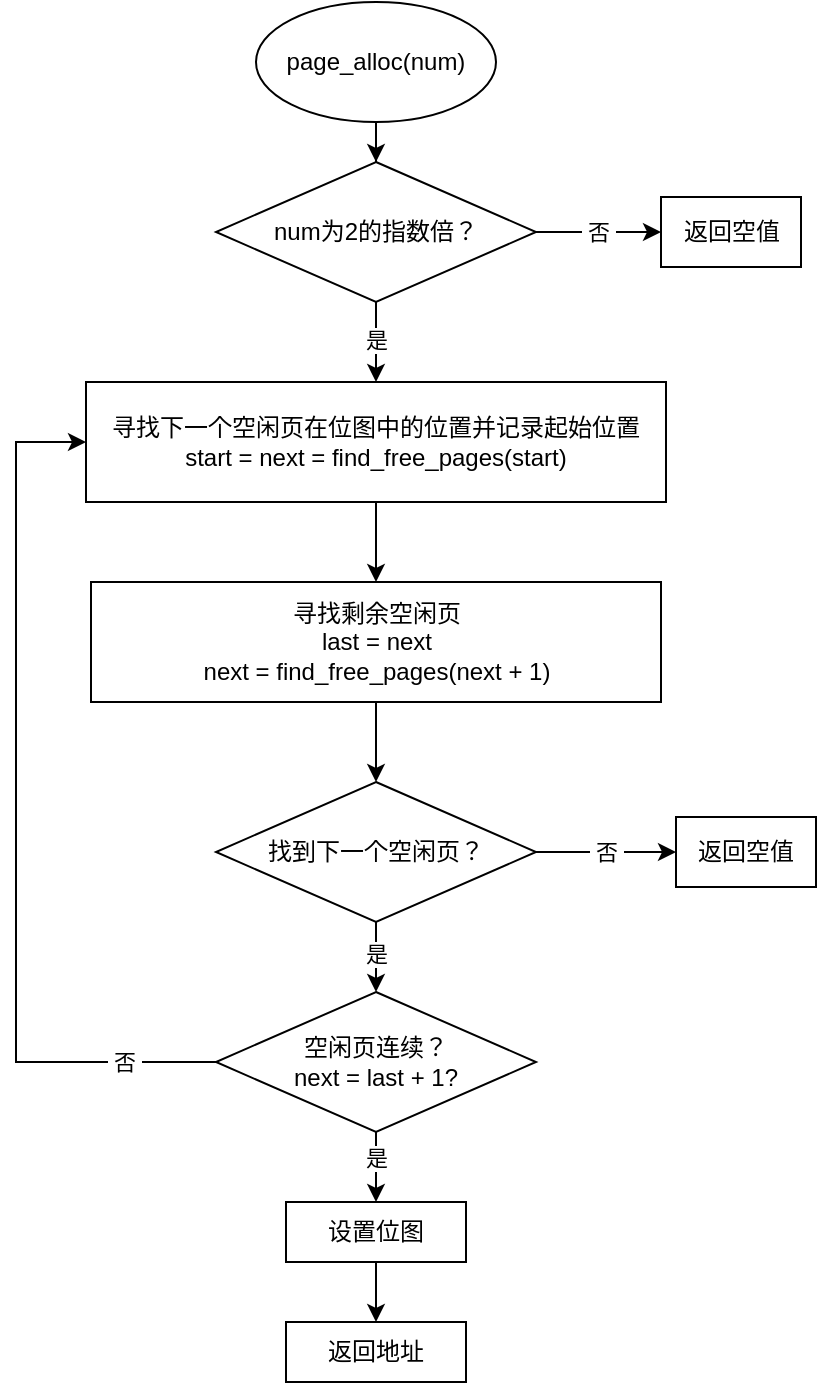 <mxfile version="23.0.2" type="github">
  <diagram id="C5RBs43oDa-KdzZeNtuy" name="Page-1">
    <mxGraphModel dx="1036" dy="695" grid="0" gridSize="10" guides="1" tooltips="1" connect="1" arrows="1" fold="1" page="1" pageScale="1" pageWidth="827" pageHeight="1169" math="0" shadow="0">
      <root>
        <mxCell id="WIyWlLk6GJQsqaUBKTNV-0" />
        <mxCell id="WIyWlLk6GJQsqaUBKTNV-1" parent="WIyWlLk6GJQsqaUBKTNV-0" />
        <mxCell id="AGH--NJTtsV9yRXGFYQr-5" value="" style="edgeStyle=orthogonalEdgeStyle;rounded=0;orthogonalLoop=1;jettySize=auto;html=1;" edge="1" parent="WIyWlLk6GJQsqaUBKTNV-1" source="AGH--NJTtsV9yRXGFYQr-0" target="AGH--NJTtsV9yRXGFYQr-1">
          <mxGeometry relative="1" as="geometry" />
        </mxCell>
        <mxCell id="AGH--NJTtsV9yRXGFYQr-0" value="page_alloc(num)" style="ellipse;whiteSpace=wrap;html=1;" vertex="1" parent="WIyWlLk6GJQsqaUBKTNV-1">
          <mxGeometry x="140" y="90" width="120" height="60" as="geometry" />
        </mxCell>
        <mxCell id="AGH--NJTtsV9yRXGFYQr-3" value="" style="edgeStyle=orthogonalEdgeStyle;rounded=0;orthogonalLoop=1;jettySize=auto;html=1;" edge="1" parent="WIyWlLk6GJQsqaUBKTNV-1" source="AGH--NJTtsV9yRXGFYQr-1" target="AGH--NJTtsV9yRXGFYQr-2">
          <mxGeometry relative="1" as="geometry" />
        </mxCell>
        <mxCell id="AGH--NJTtsV9yRXGFYQr-4" value="&amp;nbsp;否&amp;nbsp;" style="edgeLabel;html=1;align=center;verticalAlign=middle;resizable=0;points=[];" vertex="1" connectable="0" parent="AGH--NJTtsV9yRXGFYQr-3">
          <mxGeometry x="-0.247" y="-1" relative="1" as="geometry">
            <mxPoint x="7" y="-1" as="offset" />
          </mxGeometry>
        </mxCell>
        <mxCell id="AGH--NJTtsV9yRXGFYQr-8" value="" style="edgeStyle=orthogonalEdgeStyle;rounded=0;orthogonalLoop=1;jettySize=auto;html=1;" edge="1" parent="WIyWlLk6GJQsqaUBKTNV-1" source="AGH--NJTtsV9yRXGFYQr-1" target="AGH--NJTtsV9yRXGFYQr-7">
          <mxGeometry relative="1" as="geometry" />
        </mxCell>
        <mxCell id="AGH--NJTtsV9yRXGFYQr-9" value="是" style="edgeLabel;html=1;align=center;verticalAlign=middle;resizable=0;points=[];" vertex="1" connectable="0" parent="AGH--NJTtsV9yRXGFYQr-8">
          <mxGeometry x="-0.327" relative="1" as="geometry">
            <mxPoint y="5" as="offset" />
          </mxGeometry>
        </mxCell>
        <mxCell id="AGH--NJTtsV9yRXGFYQr-1" value="num为2的指数倍？" style="rhombus;whiteSpace=wrap;html=1;" vertex="1" parent="WIyWlLk6GJQsqaUBKTNV-1">
          <mxGeometry x="120" y="170" width="160" height="70" as="geometry" />
        </mxCell>
        <mxCell id="AGH--NJTtsV9yRXGFYQr-2" value="返回空值" style="rounded=0;whiteSpace=wrap;html=1;" vertex="1" parent="WIyWlLk6GJQsqaUBKTNV-1">
          <mxGeometry x="342.5" y="187.5" width="70" height="35" as="geometry" />
        </mxCell>
        <mxCell id="AGH--NJTtsV9yRXGFYQr-6" style="edgeStyle=orthogonalEdgeStyle;rounded=0;orthogonalLoop=1;jettySize=auto;html=1;exitX=0.5;exitY=1;exitDx=0;exitDy=0;" edge="1" parent="WIyWlLk6GJQsqaUBKTNV-1" source="AGH--NJTtsV9yRXGFYQr-1" target="AGH--NJTtsV9yRXGFYQr-1">
          <mxGeometry relative="1" as="geometry" />
        </mxCell>
        <mxCell id="AGH--NJTtsV9yRXGFYQr-11" value="" style="edgeStyle=orthogonalEdgeStyle;rounded=0;orthogonalLoop=1;jettySize=auto;html=1;" edge="1" parent="WIyWlLk6GJQsqaUBKTNV-1" source="AGH--NJTtsV9yRXGFYQr-7" target="AGH--NJTtsV9yRXGFYQr-10">
          <mxGeometry relative="1" as="geometry" />
        </mxCell>
        <mxCell id="AGH--NJTtsV9yRXGFYQr-7" value="寻找下一个空闲页在位图中的位置并记录起始位置&lt;br&gt;start = next = find_free_pages(start)" style="rounded=0;whiteSpace=wrap;html=1;" vertex="1" parent="WIyWlLk6GJQsqaUBKTNV-1">
          <mxGeometry x="55" y="280" width="290" height="60" as="geometry" />
        </mxCell>
        <mxCell id="AGH--NJTtsV9yRXGFYQr-13" value="" style="edgeStyle=orthogonalEdgeStyle;rounded=0;orthogonalLoop=1;jettySize=auto;html=1;" edge="1" parent="WIyWlLk6GJQsqaUBKTNV-1" source="AGH--NJTtsV9yRXGFYQr-10" target="AGH--NJTtsV9yRXGFYQr-12">
          <mxGeometry relative="1" as="geometry" />
        </mxCell>
        <mxCell id="AGH--NJTtsV9yRXGFYQr-10" value="寻找剩余空闲页&lt;br&gt;last = next&lt;br&gt;next = find_free_pages(next + 1)" style="rounded=0;whiteSpace=wrap;html=1;" vertex="1" parent="WIyWlLk6GJQsqaUBKTNV-1">
          <mxGeometry x="57.5" y="380" width="285" height="60" as="geometry" />
        </mxCell>
        <mxCell id="AGH--NJTtsV9yRXGFYQr-22" value="&amp;nbsp;否&amp;nbsp;" style="edgeStyle=orthogonalEdgeStyle;rounded=0;orthogonalLoop=1;jettySize=auto;html=1;" edge="1" parent="WIyWlLk6GJQsqaUBKTNV-1" source="AGH--NJTtsV9yRXGFYQr-12" target="AGH--NJTtsV9yRXGFYQr-20">
          <mxGeometry relative="1" as="geometry" />
        </mxCell>
        <mxCell id="AGH--NJTtsV9yRXGFYQr-26" value="" style="edgeStyle=orthogonalEdgeStyle;rounded=0;orthogonalLoop=1;jettySize=auto;html=1;" edge="1" parent="WIyWlLk6GJQsqaUBKTNV-1" source="AGH--NJTtsV9yRXGFYQr-12" target="AGH--NJTtsV9yRXGFYQr-23">
          <mxGeometry relative="1" as="geometry" />
        </mxCell>
        <mxCell id="AGH--NJTtsV9yRXGFYQr-27" value="是" style="edgeLabel;html=1;align=center;verticalAlign=middle;resizable=0;points=[];" vertex="1" connectable="0" parent="AGH--NJTtsV9yRXGFYQr-26">
          <mxGeometry x="-0.384" y="3" relative="1" as="geometry">
            <mxPoint x="-3" y="2" as="offset" />
          </mxGeometry>
        </mxCell>
        <mxCell id="AGH--NJTtsV9yRXGFYQr-12" value="找到下一个空闲页？" style="rhombus;whiteSpace=wrap;html=1;" vertex="1" parent="WIyWlLk6GJQsqaUBKTNV-1">
          <mxGeometry x="120" y="480" width="160" height="70" as="geometry" />
        </mxCell>
        <mxCell id="AGH--NJTtsV9yRXGFYQr-20" value="返回空值" style="rounded=0;whiteSpace=wrap;html=1;" vertex="1" parent="WIyWlLk6GJQsqaUBKTNV-1">
          <mxGeometry x="350" y="497.5" width="70" height="35" as="geometry" />
        </mxCell>
        <mxCell id="AGH--NJTtsV9yRXGFYQr-24" style="edgeStyle=orthogonalEdgeStyle;rounded=0;orthogonalLoop=1;jettySize=auto;html=1;entryX=0;entryY=0.5;entryDx=0;entryDy=0;" edge="1" parent="WIyWlLk6GJQsqaUBKTNV-1" source="AGH--NJTtsV9yRXGFYQr-23" target="AGH--NJTtsV9yRXGFYQr-7">
          <mxGeometry relative="1" as="geometry">
            <mxPoint x="50" y="340" as="targetPoint" />
            <Array as="points">
              <mxPoint x="20" y="620" />
              <mxPoint x="20" y="310" />
            </Array>
          </mxGeometry>
        </mxCell>
        <mxCell id="AGH--NJTtsV9yRXGFYQr-25" value="&amp;nbsp;否&amp;nbsp;" style="edgeLabel;html=1;align=center;verticalAlign=middle;resizable=0;points=[];" vertex="1" connectable="0" parent="AGH--NJTtsV9yRXGFYQr-24">
          <mxGeometry x="-0.737" y="-4" relative="1" as="geometry">
            <mxPoint x="12" y="4" as="offset" />
          </mxGeometry>
        </mxCell>
        <mxCell id="AGH--NJTtsV9yRXGFYQr-29" value="" style="edgeStyle=orthogonalEdgeStyle;rounded=0;orthogonalLoop=1;jettySize=auto;html=1;" edge="1" parent="WIyWlLk6GJQsqaUBKTNV-1" source="AGH--NJTtsV9yRXGFYQr-23" target="AGH--NJTtsV9yRXGFYQr-28">
          <mxGeometry relative="1" as="geometry" />
        </mxCell>
        <mxCell id="AGH--NJTtsV9yRXGFYQr-30" value="是" style="edgeLabel;html=1;align=center;verticalAlign=middle;resizable=0;points=[];" vertex="1" connectable="0" parent="AGH--NJTtsV9yRXGFYQr-29">
          <mxGeometry x="-0.337" y="-3" relative="1" as="geometry">
            <mxPoint x="3" y="-2" as="offset" />
          </mxGeometry>
        </mxCell>
        <mxCell id="AGH--NJTtsV9yRXGFYQr-23" value="空闲页连续？&lt;br&gt;next = last + 1?" style="rhombus;whiteSpace=wrap;html=1;" vertex="1" parent="WIyWlLk6GJQsqaUBKTNV-1">
          <mxGeometry x="120" y="585" width="160" height="70" as="geometry" />
        </mxCell>
        <mxCell id="AGH--NJTtsV9yRXGFYQr-32" value="" style="edgeStyle=orthogonalEdgeStyle;rounded=0;orthogonalLoop=1;jettySize=auto;html=1;" edge="1" parent="WIyWlLk6GJQsqaUBKTNV-1" source="AGH--NJTtsV9yRXGFYQr-28" target="AGH--NJTtsV9yRXGFYQr-31">
          <mxGeometry relative="1" as="geometry" />
        </mxCell>
        <mxCell id="AGH--NJTtsV9yRXGFYQr-28" value="设置位图" style="whiteSpace=wrap;html=1;" vertex="1" parent="WIyWlLk6GJQsqaUBKTNV-1">
          <mxGeometry x="155" y="690" width="90" height="30" as="geometry" />
        </mxCell>
        <mxCell id="AGH--NJTtsV9yRXGFYQr-31" value="返回地址" style="whiteSpace=wrap;html=1;" vertex="1" parent="WIyWlLk6GJQsqaUBKTNV-1">
          <mxGeometry x="155" y="750" width="90" height="30" as="geometry" />
        </mxCell>
      </root>
    </mxGraphModel>
  </diagram>
</mxfile>
